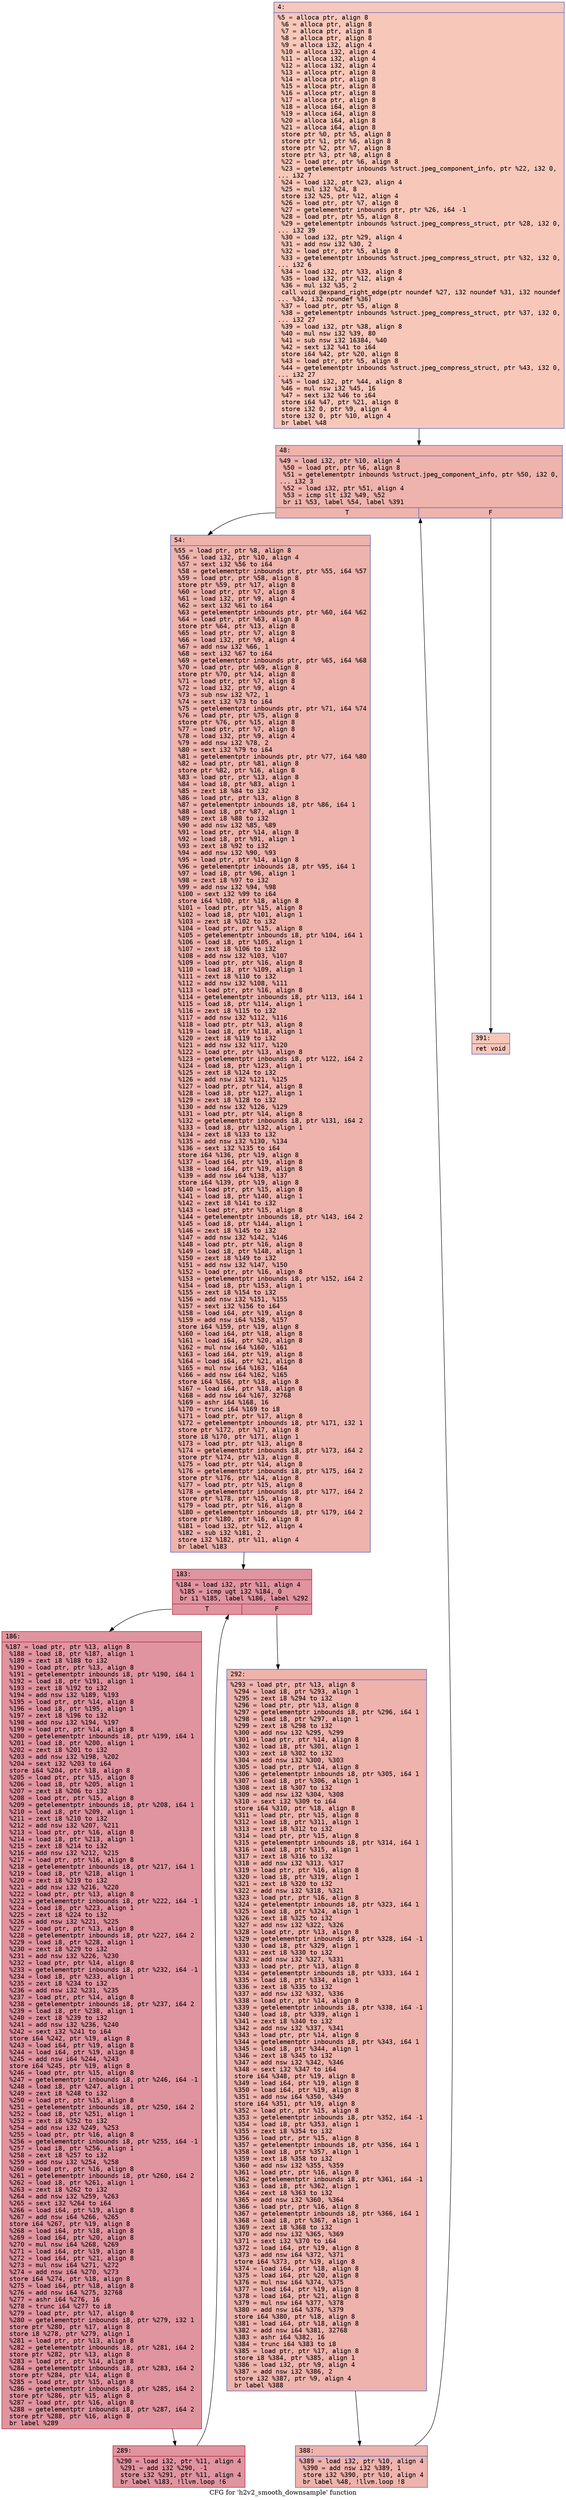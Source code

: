 digraph "CFG for 'h2v2_smooth_downsample' function" {
	label="CFG for 'h2v2_smooth_downsample' function";

	Node0x6000039672a0 [shape=record,color="#3d50c3ff", style=filled, fillcolor="#ec7f6370" fontname="Courier",label="{4:\l|  %5 = alloca ptr, align 8\l  %6 = alloca ptr, align 8\l  %7 = alloca ptr, align 8\l  %8 = alloca ptr, align 8\l  %9 = alloca i32, align 4\l  %10 = alloca i32, align 4\l  %11 = alloca i32, align 4\l  %12 = alloca i32, align 4\l  %13 = alloca ptr, align 8\l  %14 = alloca ptr, align 8\l  %15 = alloca ptr, align 8\l  %16 = alloca ptr, align 8\l  %17 = alloca ptr, align 8\l  %18 = alloca i64, align 8\l  %19 = alloca i64, align 8\l  %20 = alloca i64, align 8\l  %21 = alloca i64, align 8\l  store ptr %0, ptr %5, align 8\l  store ptr %1, ptr %6, align 8\l  store ptr %2, ptr %7, align 8\l  store ptr %3, ptr %8, align 8\l  %22 = load ptr, ptr %6, align 8\l  %23 = getelementptr inbounds %struct.jpeg_component_info, ptr %22, i32 0,\l... i32 7\l  %24 = load i32, ptr %23, align 4\l  %25 = mul i32 %24, 8\l  store i32 %25, ptr %12, align 4\l  %26 = load ptr, ptr %7, align 8\l  %27 = getelementptr inbounds ptr, ptr %26, i64 -1\l  %28 = load ptr, ptr %5, align 8\l  %29 = getelementptr inbounds %struct.jpeg_compress_struct, ptr %28, i32 0,\l... i32 39\l  %30 = load i32, ptr %29, align 4\l  %31 = add nsw i32 %30, 2\l  %32 = load ptr, ptr %5, align 8\l  %33 = getelementptr inbounds %struct.jpeg_compress_struct, ptr %32, i32 0,\l... i32 6\l  %34 = load i32, ptr %33, align 8\l  %35 = load i32, ptr %12, align 4\l  %36 = mul i32 %35, 2\l  call void @expand_right_edge(ptr noundef %27, i32 noundef %31, i32 noundef\l... %34, i32 noundef %36)\l  %37 = load ptr, ptr %5, align 8\l  %38 = getelementptr inbounds %struct.jpeg_compress_struct, ptr %37, i32 0,\l... i32 27\l  %39 = load i32, ptr %38, align 8\l  %40 = mul nsw i32 %39, 80\l  %41 = sub nsw i32 16384, %40\l  %42 = sext i32 %41 to i64\l  store i64 %42, ptr %20, align 8\l  %43 = load ptr, ptr %5, align 8\l  %44 = getelementptr inbounds %struct.jpeg_compress_struct, ptr %43, i32 0,\l... i32 27\l  %45 = load i32, ptr %44, align 8\l  %46 = mul nsw i32 %45, 16\l  %47 = sext i32 %46 to i64\l  store i64 %47, ptr %21, align 8\l  store i32 0, ptr %9, align 4\l  store i32 0, ptr %10, align 4\l  br label %48\l}"];
	Node0x6000039672a0 -> Node0x6000039672f0[tooltip="4 -> 48\nProbability 100.00%" ];
	Node0x6000039672f0 [shape=record,color="#3d50c3ff", style=filled, fillcolor="#d6524470" fontname="Courier",label="{48:\l|  %49 = load i32, ptr %10, align 4\l  %50 = load ptr, ptr %6, align 8\l  %51 = getelementptr inbounds %struct.jpeg_component_info, ptr %50, i32 0,\l... i32 3\l  %52 = load i32, ptr %51, align 4\l  %53 = icmp slt i32 %49, %52\l  br i1 %53, label %54, label %391\l|{<s0>T|<s1>F}}"];
	Node0x6000039672f0:s0 -> Node0x600003967340[tooltip="48 -> 54\nProbability 96.88%" ];
	Node0x6000039672f0:s1 -> Node0x600003967520[tooltip="48 -> 391\nProbability 3.12%" ];
	Node0x600003967340 [shape=record,color="#3d50c3ff", style=filled, fillcolor="#d6524470" fontname="Courier",label="{54:\l|  %55 = load ptr, ptr %8, align 8\l  %56 = load i32, ptr %10, align 4\l  %57 = sext i32 %56 to i64\l  %58 = getelementptr inbounds ptr, ptr %55, i64 %57\l  %59 = load ptr, ptr %58, align 8\l  store ptr %59, ptr %17, align 8\l  %60 = load ptr, ptr %7, align 8\l  %61 = load i32, ptr %9, align 4\l  %62 = sext i32 %61 to i64\l  %63 = getelementptr inbounds ptr, ptr %60, i64 %62\l  %64 = load ptr, ptr %63, align 8\l  store ptr %64, ptr %13, align 8\l  %65 = load ptr, ptr %7, align 8\l  %66 = load i32, ptr %9, align 4\l  %67 = add nsw i32 %66, 1\l  %68 = sext i32 %67 to i64\l  %69 = getelementptr inbounds ptr, ptr %65, i64 %68\l  %70 = load ptr, ptr %69, align 8\l  store ptr %70, ptr %14, align 8\l  %71 = load ptr, ptr %7, align 8\l  %72 = load i32, ptr %9, align 4\l  %73 = sub nsw i32 %72, 1\l  %74 = sext i32 %73 to i64\l  %75 = getelementptr inbounds ptr, ptr %71, i64 %74\l  %76 = load ptr, ptr %75, align 8\l  store ptr %76, ptr %15, align 8\l  %77 = load ptr, ptr %7, align 8\l  %78 = load i32, ptr %9, align 4\l  %79 = add nsw i32 %78, 2\l  %80 = sext i32 %79 to i64\l  %81 = getelementptr inbounds ptr, ptr %77, i64 %80\l  %82 = load ptr, ptr %81, align 8\l  store ptr %82, ptr %16, align 8\l  %83 = load ptr, ptr %13, align 8\l  %84 = load i8, ptr %83, align 1\l  %85 = zext i8 %84 to i32\l  %86 = load ptr, ptr %13, align 8\l  %87 = getelementptr inbounds i8, ptr %86, i64 1\l  %88 = load i8, ptr %87, align 1\l  %89 = zext i8 %88 to i32\l  %90 = add nsw i32 %85, %89\l  %91 = load ptr, ptr %14, align 8\l  %92 = load i8, ptr %91, align 1\l  %93 = zext i8 %92 to i32\l  %94 = add nsw i32 %90, %93\l  %95 = load ptr, ptr %14, align 8\l  %96 = getelementptr inbounds i8, ptr %95, i64 1\l  %97 = load i8, ptr %96, align 1\l  %98 = zext i8 %97 to i32\l  %99 = add nsw i32 %94, %98\l  %100 = sext i32 %99 to i64\l  store i64 %100, ptr %18, align 8\l  %101 = load ptr, ptr %15, align 8\l  %102 = load i8, ptr %101, align 1\l  %103 = zext i8 %102 to i32\l  %104 = load ptr, ptr %15, align 8\l  %105 = getelementptr inbounds i8, ptr %104, i64 1\l  %106 = load i8, ptr %105, align 1\l  %107 = zext i8 %106 to i32\l  %108 = add nsw i32 %103, %107\l  %109 = load ptr, ptr %16, align 8\l  %110 = load i8, ptr %109, align 1\l  %111 = zext i8 %110 to i32\l  %112 = add nsw i32 %108, %111\l  %113 = load ptr, ptr %16, align 8\l  %114 = getelementptr inbounds i8, ptr %113, i64 1\l  %115 = load i8, ptr %114, align 1\l  %116 = zext i8 %115 to i32\l  %117 = add nsw i32 %112, %116\l  %118 = load ptr, ptr %13, align 8\l  %119 = load i8, ptr %118, align 1\l  %120 = zext i8 %119 to i32\l  %121 = add nsw i32 %117, %120\l  %122 = load ptr, ptr %13, align 8\l  %123 = getelementptr inbounds i8, ptr %122, i64 2\l  %124 = load i8, ptr %123, align 1\l  %125 = zext i8 %124 to i32\l  %126 = add nsw i32 %121, %125\l  %127 = load ptr, ptr %14, align 8\l  %128 = load i8, ptr %127, align 1\l  %129 = zext i8 %128 to i32\l  %130 = add nsw i32 %126, %129\l  %131 = load ptr, ptr %14, align 8\l  %132 = getelementptr inbounds i8, ptr %131, i64 2\l  %133 = load i8, ptr %132, align 1\l  %134 = zext i8 %133 to i32\l  %135 = add nsw i32 %130, %134\l  %136 = sext i32 %135 to i64\l  store i64 %136, ptr %19, align 8\l  %137 = load i64, ptr %19, align 8\l  %138 = load i64, ptr %19, align 8\l  %139 = add nsw i64 %138, %137\l  store i64 %139, ptr %19, align 8\l  %140 = load ptr, ptr %15, align 8\l  %141 = load i8, ptr %140, align 1\l  %142 = zext i8 %141 to i32\l  %143 = load ptr, ptr %15, align 8\l  %144 = getelementptr inbounds i8, ptr %143, i64 2\l  %145 = load i8, ptr %144, align 1\l  %146 = zext i8 %145 to i32\l  %147 = add nsw i32 %142, %146\l  %148 = load ptr, ptr %16, align 8\l  %149 = load i8, ptr %148, align 1\l  %150 = zext i8 %149 to i32\l  %151 = add nsw i32 %147, %150\l  %152 = load ptr, ptr %16, align 8\l  %153 = getelementptr inbounds i8, ptr %152, i64 2\l  %154 = load i8, ptr %153, align 1\l  %155 = zext i8 %154 to i32\l  %156 = add nsw i32 %151, %155\l  %157 = sext i32 %156 to i64\l  %158 = load i64, ptr %19, align 8\l  %159 = add nsw i64 %158, %157\l  store i64 %159, ptr %19, align 8\l  %160 = load i64, ptr %18, align 8\l  %161 = load i64, ptr %20, align 8\l  %162 = mul nsw i64 %160, %161\l  %163 = load i64, ptr %19, align 8\l  %164 = load i64, ptr %21, align 8\l  %165 = mul nsw i64 %163, %164\l  %166 = add nsw i64 %162, %165\l  store i64 %166, ptr %18, align 8\l  %167 = load i64, ptr %18, align 8\l  %168 = add nsw i64 %167, 32768\l  %169 = ashr i64 %168, 16\l  %170 = trunc i64 %169 to i8\l  %171 = load ptr, ptr %17, align 8\l  %172 = getelementptr inbounds i8, ptr %171, i32 1\l  store ptr %172, ptr %17, align 8\l  store i8 %170, ptr %171, align 1\l  %173 = load ptr, ptr %13, align 8\l  %174 = getelementptr inbounds i8, ptr %173, i64 2\l  store ptr %174, ptr %13, align 8\l  %175 = load ptr, ptr %14, align 8\l  %176 = getelementptr inbounds i8, ptr %175, i64 2\l  store ptr %176, ptr %14, align 8\l  %177 = load ptr, ptr %15, align 8\l  %178 = getelementptr inbounds i8, ptr %177, i64 2\l  store ptr %178, ptr %15, align 8\l  %179 = load ptr, ptr %16, align 8\l  %180 = getelementptr inbounds i8, ptr %179, i64 2\l  store ptr %180, ptr %16, align 8\l  %181 = load i32, ptr %12, align 4\l  %182 = sub i32 %181, 2\l  store i32 %182, ptr %11, align 4\l  br label %183\l}"];
	Node0x600003967340 -> Node0x600003967390[tooltip="54 -> 183\nProbability 100.00%" ];
	Node0x600003967390 [shape=record,color="#b70d28ff", style=filled, fillcolor="#b70d2870" fontname="Courier",label="{183:\l|  %184 = load i32, ptr %11, align 4\l  %185 = icmp ugt i32 %184, 0\l  br i1 %185, label %186, label %292\l|{<s0>T|<s1>F}}"];
	Node0x600003967390:s0 -> Node0x6000039673e0[tooltip="183 -> 186\nProbability 96.88%" ];
	Node0x600003967390:s1 -> Node0x600003967480[tooltip="183 -> 292\nProbability 3.12%" ];
	Node0x6000039673e0 [shape=record,color="#b70d28ff", style=filled, fillcolor="#b70d2870" fontname="Courier",label="{186:\l|  %187 = load ptr, ptr %13, align 8\l  %188 = load i8, ptr %187, align 1\l  %189 = zext i8 %188 to i32\l  %190 = load ptr, ptr %13, align 8\l  %191 = getelementptr inbounds i8, ptr %190, i64 1\l  %192 = load i8, ptr %191, align 1\l  %193 = zext i8 %192 to i32\l  %194 = add nsw i32 %189, %193\l  %195 = load ptr, ptr %14, align 8\l  %196 = load i8, ptr %195, align 1\l  %197 = zext i8 %196 to i32\l  %198 = add nsw i32 %194, %197\l  %199 = load ptr, ptr %14, align 8\l  %200 = getelementptr inbounds i8, ptr %199, i64 1\l  %201 = load i8, ptr %200, align 1\l  %202 = zext i8 %201 to i32\l  %203 = add nsw i32 %198, %202\l  %204 = sext i32 %203 to i64\l  store i64 %204, ptr %18, align 8\l  %205 = load ptr, ptr %15, align 8\l  %206 = load i8, ptr %205, align 1\l  %207 = zext i8 %206 to i32\l  %208 = load ptr, ptr %15, align 8\l  %209 = getelementptr inbounds i8, ptr %208, i64 1\l  %210 = load i8, ptr %209, align 1\l  %211 = zext i8 %210 to i32\l  %212 = add nsw i32 %207, %211\l  %213 = load ptr, ptr %16, align 8\l  %214 = load i8, ptr %213, align 1\l  %215 = zext i8 %214 to i32\l  %216 = add nsw i32 %212, %215\l  %217 = load ptr, ptr %16, align 8\l  %218 = getelementptr inbounds i8, ptr %217, i64 1\l  %219 = load i8, ptr %218, align 1\l  %220 = zext i8 %219 to i32\l  %221 = add nsw i32 %216, %220\l  %222 = load ptr, ptr %13, align 8\l  %223 = getelementptr inbounds i8, ptr %222, i64 -1\l  %224 = load i8, ptr %223, align 1\l  %225 = zext i8 %224 to i32\l  %226 = add nsw i32 %221, %225\l  %227 = load ptr, ptr %13, align 8\l  %228 = getelementptr inbounds i8, ptr %227, i64 2\l  %229 = load i8, ptr %228, align 1\l  %230 = zext i8 %229 to i32\l  %231 = add nsw i32 %226, %230\l  %232 = load ptr, ptr %14, align 8\l  %233 = getelementptr inbounds i8, ptr %232, i64 -1\l  %234 = load i8, ptr %233, align 1\l  %235 = zext i8 %234 to i32\l  %236 = add nsw i32 %231, %235\l  %237 = load ptr, ptr %14, align 8\l  %238 = getelementptr inbounds i8, ptr %237, i64 2\l  %239 = load i8, ptr %238, align 1\l  %240 = zext i8 %239 to i32\l  %241 = add nsw i32 %236, %240\l  %242 = sext i32 %241 to i64\l  store i64 %242, ptr %19, align 8\l  %243 = load i64, ptr %19, align 8\l  %244 = load i64, ptr %19, align 8\l  %245 = add nsw i64 %244, %243\l  store i64 %245, ptr %19, align 8\l  %246 = load ptr, ptr %15, align 8\l  %247 = getelementptr inbounds i8, ptr %246, i64 -1\l  %248 = load i8, ptr %247, align 1\l  %249 = zext i8 %248 to i32\l  %250 = load ptr, ptr %15, align 8\l  %251 = getelementptr inbounds i8, ptr %250, i64 2\l  %252 = load i8, ptr %251, align 1\l  %253 = zext i8 %252 to i32\l  %254 = add nsw i32 %249, %253\l  %255 = load ptr, ptr %16, align 8\l  %256 = getelementptr inbounds i8, ptr %255, i64 -1\l  %257 = load i8, ptr %256, align 1\l  %258 = zext i8 %257 to i32\l  %259 = add nsw i32 %254, %258\l  %260 = load ptr, ptr %16, align 8\l  %261 = getelementptr inbounds i8, ptr %260, i64 2\l  %262 = load i8, ptr %261, align 1\l  %263 = zext i8 %262 to i32\l  %264 = add nsw i32 %259, %263\l  %265 = sext i32 %264 to i64\l  %266 = load i64, ptr %19, align 8\l  %267 = add nsw i64 %266, %265\l  store i64 %267, ptr %19, align 8\l  %268 = load i64, ptr %18, align 8\l  %269 = load i64, ptr %20, align 8\l  %270 = mul nsw i64 %268, %269\l  %271 = load i64, ptr %19, align 8\l  %272 = load i64, ptr %21, align 8\l  %273 = mul nsw i64 %271, %272\l  %274 = add nsw i64 %270, %273\l  store i64 %274, ptr %18, align 8\l  %275 = load i64, ptr %18, align 8\l  %276 = add nsw i64 %275, 32768\l  %277 = ashr i64 %276, 16\l  %278 = trunc i64 %277 to i8\l  %279 = load ptr, ptr %17, align 8\l  %280 = getelementptr inbounds i8, ptr %279, i32 1\l  store ptr %280, ptr %17, align 8\l  store i8 %278, ptr %279, align 1\l  %281 = load ptr, ptr %13, align 8\l  %282 = getelementptr inbounds i8, ptr %281, i64 2\l  store ptr %282, ptr %13, align 8\l  %283 = load ptr, ptr %14, align 8\l  %284 = getelementptr inbounds i8, ptr %283, i64 2\l  store ptr %284, ptr %14, align 8\l  %285 = load ptr, ptr %15, align 8\l  %286 = getelementptr inbounds i8, ptr %285, i64 2\l  store ptr %286, ptr %15, align 8\l  %287 = load ptr, ptr %16, align 8\l  %288 = getelementptr inbounds i8, ptr %287, i64 2\l  store ptr %288, ptr %16, align 8\l  br label %289\l}"];
	Node0x6000039673e0 -> Node0x600003967430[tooltip="186 -> 289\nProbability 100.00%" ];
	Node0x600003967430 [shape=record,color="#b70d28ff", style=filled, fillcolor="#b70d2870" fontname="Courier",label="{289:\l|  %290 = load i32, ptr %11, align 4\l  %291 = add i32 %290, -1\l  store i32 %291, ptr %11, align 4\l  br label %183, !llvm.loop !6\l}"];
	Node0x600003967430 -> Node0x600003967390[tooltip="289 -> 183\nProbability 100.00%" ];
	Node0x600003967480 [shape=record,color="#3d50c3ff", style=filled, fillcolor="#d6524470" fontname="Courier",label="{292:\l|  %293 = load ptr, ptr %13, align 8\l  %294 = load i8, ptr %293, align 1\l  %295 = zext i8 %294 to i32\l  %296 = load ptr, ptr %13, align 8\l  %297 = getelementptr inbounds i8, ptr %296, i64 1\l  %298 = load i8, ptr %297, align 1\l  %299 = zext i8 %298 to i32\l  %300 = add nsw i32 %295, %299\l  %301 = load ptr, ptr %14, align 8\l  %302 = load i8, ptr %301, align 1\l  %303 = zext i8 %302 to i32\l  %304 = add nsw i32 %300, %303\l  %305 = load ptr, ptr %14, align 8\l  %306 = getelementptr inbounds i8, ptr %305, i64 1\l  %307 = load i8, ptr %306, align 1\l  %308 = zext i8 %307 to i32\l  %309 = add nsw i32 %304, %308\l  %310 = sext i32 %309 to i64\l  store i64 %310, ptr %18, align 8\l  %311 = load ptr, ptr %15, align 8\l  %312 = load i8, ptr %311, align 1\l  %313 = zext i8 %312 to i32\l  %314 = load ptr, ptr %15, align 8\l  %315 = getelementptr inbounds i8, ptr %314, i64 1\l  %316 = load i8, ptr %315, align 1\l  %317 = zext i8 %316 to i32\l  %318 = add nsw i32 %313, %317\l  %319 = load ptr, ptr %16, align 8\l  %320 = load i8, ptr %319, align 1\l  %321 = zext i8 %320 to i32\l  %322 = add nsw i32 %318, %321\l  %323 = load ptr, ptr %16, align 8\l  %324 = getelementptr inbounds i8, ptr %323, i64 1\l  %325 = load i8, ptr %324, align 1\l  %326 = zext i8 %325 to i32\l  %327 = add nsw i32 %322, %326\l  %328 = load ptr, ptr %13, align 8\l  %329 = getelementptr inbounds i8, ptr %328, i64 -1\l  %330 = load i8, ptr %329, align 1\l  %331 = zext i8 %330 to i32\l  %332 = add nsw i32 %327, %331\l  %333 = load ptr, ptr %13, align 8\l  %334 = getelementptr inbounds i8, ptr %333, i64 1\l  %335 = load i8, ptr %334, align 1\l  %336 = zext i8 %335 to i32\l  %337 = add nsw i32 %332, %336\l  %338 = load ptr, ptr %14, align 8\l  %339 = getelementptr inbounds i8, ptr %338, i64 -1\l  %340 = load i8, ptr %339, align 1\l  %341 = zext i8 %340 to i32\l  %342 = add nsw i32 %337, %341\l  %343 = load ptr, ptr %14, align 8\l  %344 = getelementptr inbounds i8, ptr %343, i64 1\l  %345 = load i8, ptr %344, align 1\l  %346 = zext i8 %345 to i32\l  %347 = add nsw i32 %342, %346\l  %348 = sext i32 %347 to i64\l  store i64 %348, ptr %19, align 8\l  %349 = load i64, ptr %19, align 8\l  %350 = load i64, ptr %19, align 8\l  %351 = add nsw i64 %350, %349\l  store i64 %351, ptr %19, align 8\l  %352 = load ptr, ptr %15, align 8\l  %353 = getelementptr inbounds i8, ptr %352, i64 -1\l  %354 = load i8, ptr %353, align 1\l  %355 = zext i8 %354 to i32\l  %356 = load ptr, ptr %15, align 8\l  %357 = getelementptr inbounds i8, ptr %356, i64 1\l  %358 = load i8, ptr %357, align 1\l  %359 = zext i8 %358 to i32\l  %360 = add nsw i32 %355, %359\l  %361 = load ptr, ptr %16, align 8\l  %362 = getelementptr inbounds i8, ptr %361, i64 -1\l  %363 = load i8, ptr %362, align 1\l  %364 = zext i8 %363 to i32\l  %365 = add nsw i32 %360, %364\l  %366 = load ptr, ptr %16, align 8\l  %367 = getelementptr inbounds i8, ptr %366, i64 1\l  %368 = load i8, ptr %367, align 1\l  %369 = zext i8 %368 to i32\l  %370 = add nsw i32 %365, %369\l  %371 = sext i32 %370 to i64\l  %372 = load i64, ptr %19, align 8\l  %373 = add nsw i64 %372, %371\l  store i64 %373, ptr %19, align 8\l  %374 = load i64, ptr %18, align 8\l  %375 = load i64, ptr %20, align 8\l  %376 = mul nsw i64 %374, %375\l  %377 = load i64, ptr %19, align 8\l  %378 = load i64, ptr %21, align 8\l  %379 = mul nsw i64 %377, %378\l  %380 = add nsw i64 %376, %379\l  store i64 %380, ptr %18, align 8\l  %381 = load i64, ptr %18, align 8\l  %382 = add nsw i64 %381, 32768\l  %383 = ashr i64 %382, 16\l  %384 = trunc i64 %383 to i8\l  %385 = load ptr, ptr %17, align 8\l  store i8 %384, ptr %385, align 1\l  %386 = load i32, ptr %9, align 4\l  %387 = add nsw i32 %386, 2\l  store i32 %387, ptr %9, align 4\l  br label %388\l}"];
	Node0x600003967480 -> Node0x6000039674d0[tooltip="292 -> 388\nProbability 100.00%" ];
	Node0x6000039674d0 [shape=record,color="#3d50c3ff", style=filled, fillcolor="#d6524470" fontname="Courier",label="{388:\l|  %389 = load i32, ptr %10, align 4\l  %390 = add nsw i32 %389, 1\l  store i32 %390, ptr %10, align 4\l  br label %48, !llvm.loop !8\l}"];
	Node0x6000039674d0 -> Node0x6000039672f0[tooltip="388 -> 48\nProbability 100.00%" ];
	Node0x600003967520 [shape=record,color="#3d50c3ff", style=filled, fillcolor="#ec7f6370" fontname="Courier",label="{391:\l|  ret void\l}"];
}

